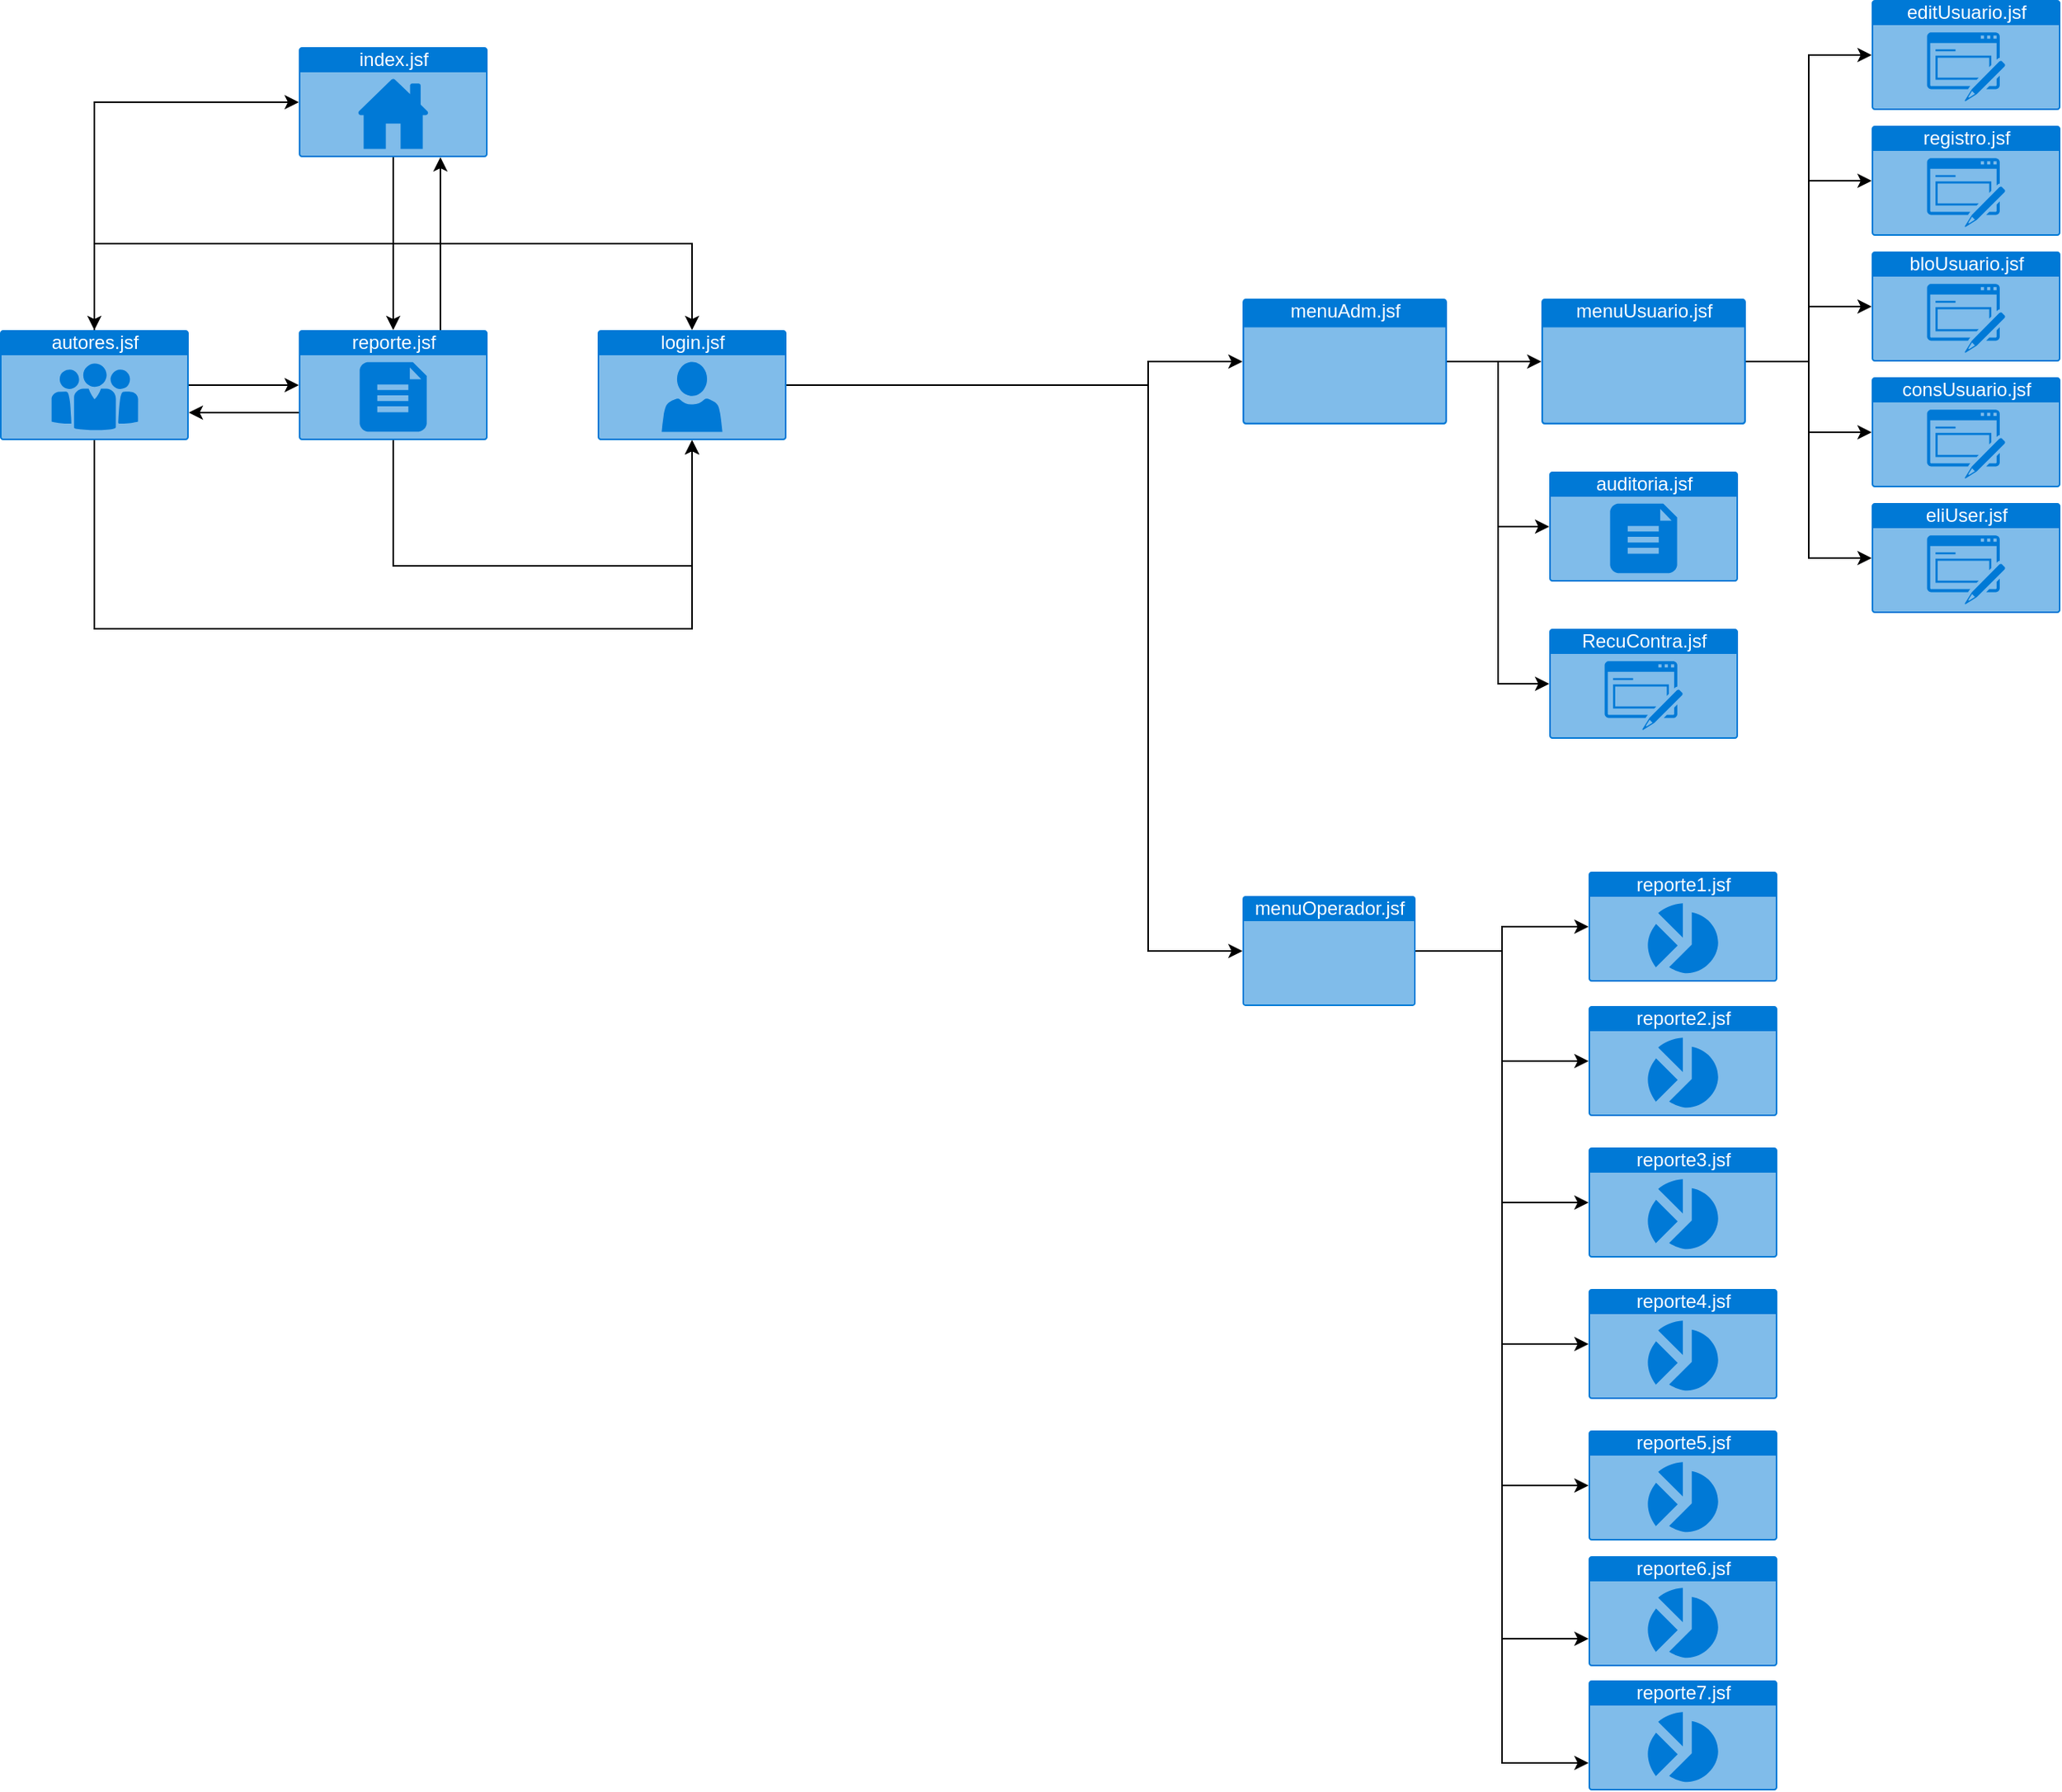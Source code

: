 <mxfile version="14.9.2" type="github">
  <diagram id="slKkDAH2nA_gxa5EpRuj" name="mapaNavegación">
    <mxGraphModel dx="868" dy="508" grid="1" gridSize="10" guides="1" tooltips="1" connect="1" arrows="1" fold="1" page="1" pageScale="1" pageWidth="827" pageHeight="1169" math="0" shadow="0">
      <root>
        <mxCell id="0" />
        <mxCell id="1" parent="0" />
        <mxCell id="r5AlwJAiXxnHD5-CUrwC-1" style="edgeStyle=orthogonalEdgeStyle;rounded=0;orthogonalLoop=1;jettySize=auto;html=1;exitX=0.5;exitY=1;exitDx=0;exitDy=0;exitPerimeter=0;entryX=0.5;entryY=0;entryDx=0;entryDy=0;entryPerimeter=0;" parent="1" source="r5AlwJAiXxnHD5-CUrwC-4" target="r5AlwJAiXxnHD5-CUrwC-13" edge="1">
          <mxGeometry relative="1" as="geometry" />
        </mxCell>
        <mxCell id="r5AlwJAiXxnHD5-CUrwC-2" style="edgeStyle=orthogonalEdgeStyle;rounded=0;orthogonalLoop=1;jettySize=auto;html=1;exitX=0.5;exitY=1;exitDx=0;exitDy=0;exitPerimeter=0;" parent="1" source="r5AlwJAiXxnHD5-CUrwC-4" target="r5AlwJAiXxnHD5-CUrwC-9" edge="1">
          <mxGeometry relative="1" as="geometry" />
        </mxCell>
        <mxCell id="r5AlwJAiXxnHD5-CUrwC-3" style="edgeStyle=orthogonalEdgeStyle;rounded=0;orthogonalLoop=1;jettySize=auto;html=1;exitX=0.5;exitY=1;exitDx=0;exitDy=0;exitPerimeter=0;" parent="1" source="r5AlwJAiXxnHD5-CUrwC-4" target="r5AlwJAiXxnHD5-CUrwC-5" edge="1">
          <mxGeometry relative="1" as="geometry" />
        </mxCell>
        <mxCell id="r5AlwJAiXxnHD5-CUrwC-4" value="index.jsf" style="html=1;strokeColor=none;fillColor=#0079D6;labelPosition=center;verticalLabelPosition=middle;verticalAlign=top;align=center;fontSize=12;outlineConnect=0;spacingTop=-6;fontColor=#FFFFFF;shape=mxgraph.sitemap.home;" parent="1" vertex="1">
          <mxGeometry x="250" y="60" width="120" height="70" as="geometry" />
        </mxCell>
        <mxCell id="u08BsZFnV7eaKjJMaNz5-3" style="edgeStyle=orthogonalEdgeStyle;rounded=0;orthogonalLoop=1;jettySize=auto;html=1;exitX=1;exitY=0.5;exitDx=0;exitDy=0;exitPerimeter=0;" parent="1" source="r5AlwJAiXxnHD5-CUrwC-5" target="u08BsZFnV7eaKjJMaNz5-1" edge="1">
          <mxGeometry relative="1" as="geometry">
            <Array as="points">
              <mxPoint x="790" y="275" />
              <mxPoint x="790" y="260" />
            </Array>
          </mxGeometry>
        </mxCell>
        <mxCell id="u08BsZFnV7eaKjJMaNz5-4" style="edgeStyle=orthogonalEdgeStyle;rounded=0;orthogonalLoop=1;jettySize=auto;html=1;exitX=1;exitY=0.5;exitDx=0;exitDy=0;exitPerimeter=0;" parent="1" source="r5AlwJAiXxnHD5-CUrwC-5" target="u08BsZFnV7eaKjJMaNz5-2" edge="1">
          <mxGeometry relative="1" as="geometry">
            <Array as="points">
              <mxPoint x="790" y="275" />
              <mxPoint x="790" y="635" />
            </Array>
          </mxGeometry>
        </mxCell>
        <mxCell id="r5AlwJAiXxnHD5-CUrwC-5" value="login.jsf&lt;br&gt;" style="html=1;strokeColor=none;fillColor=#0079D6;labelPosition=center;verticalLabelPosition=middle;verticalAlign=top;align=center;fontSize=12;outlineConnect=0;spacingTop=-6;fontColor=#FFFFFF;shape=mxgraph.sitemap.profile;" parent="1" vertex="1">
          <mxGeometry x="440" y="240" width="120" height="70" as="geometry" />
        </mxCell>
        <mxCell id="r5AlwJAiXxnHD5-CUrwC-6" style="edgeStyle=orthogonalEdgeStyle;rounded=0;orthogonalLoop=1;jettySize=auto;html=1;exitX=0.5;exitY=1;exitDx=0;exitDy=0;exitPerimeter=0;" parent="1" source="r5AlwJAiXxnHD5-CUrwC-9" edge="1">
          <mxGeometry relative="1" as="geometry">
            <mxPoint x="500" y="310" as="targetPoint" />
            <Array as="points">
              <mxPoint x="310" y="390" />
              <mxPoint x="500" y="390" />
            </Array>
          </mxGeometry>
        </mxCell>
        <mxCell id="r5AlwJAiXxnHD5-CUrwC-7" style="edgeStyle=orthogonalEdgeStyle;rounded=0;orthogonalLoop=1;jettySize=auto;html=1;exitX=0;exitY=0.75;exitDx=0;exitDy=0;exitPerimeter=0;entryX=1;entryY=0.75;entryDx=0;entryDy=0;entryPerimeter=0;" parent="1" source="r5AlwJAiXxnHD5-CUrwC-9" target="r5AlwJAiXxnHD5-CUrwC-13" edge="1">
          <mxGeometry relative="1" as="geometry" />
        </mxCell>
        <mxCell id="r5AlwJAiXxnHD5-CUrwC-8" style="edgeStyle=orthogonalEdgeStyle;rounded=0;orthogonalLoop=1;jettySize=auto;html=1;exitX=0.75;exitY=0;exitDx=0;exitDy=0;exitPerimeter=0;entryX=0.75;entryY=1;entryDx=0;entryDy=0;entryPerimeter=0;" parent="1" source="r5AlwJAiXxnHD5-CUrwC-9" target="r5AlwJAiXxnHD5-CUrwC-4" edge="1">
          <mxGeometry relative="1" as="geometry" />
        </mxCell>
        <mxCell id="r5AlwJAiXxnHD5-CUrwC-9" value="reporte.jsf" style="html=1;strokeColor=none;fillColor=#0079D6;labelPosition=center;verticalLabelPosition=middle;verticalAlign=top;align=center;fontSize=12;outlineConnect=0;spacingTop=-6;fontColor=#FFFFFF;shape=mxgraph.sitemap.document;" parent="1" vertex="1">
          <mxGeometry x="250" y="240" width="120" height="70" as="geometry" />
        </mxCell>
        <mxCell id="r5AlwJAiXxnHD5-CUrwC-10" style="edgeStyle=orthogonalEdgeStyle;rounded=0;orthogonalLoop=1;jettySize=auto;html=1;exitX=0.5;exitY=1;exitDx=0;exitDy=0;exitPerimeter=0;entryX=0.5;entryY=1;entryDx=0;entryDy=0;entryPerimeter=0;" parent="1" source="r5AlwJAiXxnHD5-CUrwC-13" target="r5AlwJAiXxnHD5-CUrwC-5" edge="1">
          <mxGeometry relative="1" as="geometry">
            <Array as="points">
              <mxPoint x="120" y="430" />
              <mxPoint x="500" y="430" />
            </Array>
          </mxGeometry>
        </mxCell>
        <mxCell id="r5AlwJAiXxnHD5-CUrwC-11" style="edgeStyle=orthogonalEdgeStyle;rounded=0;orthogonalLoop=1;jettySize=auto;html=1;exitX=1;exitY=0.5;exitDx=0;exitDy=0;exitPerimeter=0;entryX=0;entryY=0.5;entryDx=0;entryDy=0;entryPerimeter=0;" parent="1" source="r5AlwJAiXxnHD5-CUrwC-13" target="r5AlwJAiXxnHD5-CUrwC-9" edge="1">
          <mxGeometry relative="1" as="geometry" />
        </mxCell>
        <mxCell id="r5AlwJAiXxnHD5-CUrwC-12" style="edgeStyle=orthogonalEdgeStyle;rounded=0;orthogonalLoop=1;jettySize=auto;html=1;exitX=0.5;exitY=0;exitDx=0;exitDy=0;exitPerimeter=0;entryX=0;entryY=0.5;entryDx=0;entryDy=0;entryPerimeter=0;" parent="1" source="r5AlwJAiXxnHD5-CUrwC-13" target="r5AlwJAiXxnHD5-CUrwC-4" edge="1">
          <mxGeometry relative="1" as="geometry" />
        </mxCell>
        <mxCell id="r5AlwJAiXxnHD5-CUrwC-13" value="autores.jsf" style="html=1;strokeColor=none;fillColor=#0079D6;labelPosition=center;verticalLabelPosition=middle;verticalAlign=top;align=center;fontSize=12;outlineConnect=0;spacingTop=-6;fontColor=#FFFFFF;shape=mxgraph.sitemap.about_us;" parent="1" vertex="1">
          <mxGeometry x="60" y="240" width="120" height="70" as="geometry" />
        </mxCell>
        <mxCell id="ZIqaS8-U01cKpPwVh8nm-4" value="registro.jsf" style="html=1;strokeColor=none;fillColor=#0079D6;labelPosition=center;verticalLabelPosition=middle;verticalAlign=top;align=center;fontSize=12;outlineConnect=0;spacingTop=-6;fontColor=#FFFFFF;shape=mxgraph.sitemap.form;" parent="1" vertex="1">
          <mxGeometry x="1250" y="110" width="120" height="70" as="geometry" />
        </mxCell>
        <mxCell id="u08BsZFnV7eaKjJMaNz5-14" style="edgeStyle=orthogonalEdgeStyle;rounded=0;orthogonalLoop=1;jettySize=auto;html=1;exitX=1;exitY=0.5;exitDx=0;exitDy=0;exitPerimeter=0;entryX=0;entryY=0.5;entryDx=0;entryDy=0;entryPerimeter=0;" parent="1" source="u08BsZFnV7eaKjJMaNz5-1" target="u08BsZFnV7eaKjJMaNz5-13" edge="1">
          <mxGeometry relative="1" as="geometry" />
        </mxCell>
        <mxCell id="u08BsZFnV7eaKjJMaNz5-15" style="edgeStyle=orthogonalEdgeStyle;rounded=0;orthogonalLoop=1;jettySize=auto;html=1;exitX=1;exitY=0.5;exitDx=0;exitDy=0;exitPerimeter=0;entryX=0;entryY=0.5;entryDx=0;entryDy=0;entryPerimeter=0;" parent="1" source="u08BsZFnV7eaKjJMaNz5-1" target="u08BsZFnV7eaKjJMaNz5-7" edge="1">
          <mxGeometry relative="1" as="geometry" />
        </mxCell>
        <mxCell id="iMLeyEUWe8a5Gredpy3f-2" style="edgeStyle=orthogonalEdgeStyle;rounded=0;orthogonalLoop=1;jettySize=auto;html=1;exitX=1;exitY=0.5;exitDx=0;exitDy=0;exitPerimeter=0;" edge="1" parent="1" source="u08BsZFnV7eaKjJMaNz5-1" target="iMLeyEUWe8a5Gredpy3f-1">
          <mxGeometry relative="1" as="geometry" />
        </mxCell>
        <mxCell id="u08BsZFnV7eaKjJMaNz5-1" value="menuAdm.jsf" style="html=1;strokeColor=none;fillColor=#0079D6;labelPosition=center;verticalLabelPosition=middle;verticalAlign=top;align=center;fontSize=12;outlineConnect=0;spacingTop=-6;fontColor=#FFFFFF;shape=mxgraph.sitemap.page;" parent="1" vertex="1">
          <mxGeometry x="850" y="220" width="130" height="80" as="geometry" />
        </mxCell>
        <mxCell id="u08BsZFnV7eaKjJMaNz5-23" style="edgeStyle=orthogonalEdgeStyle;rounded=0;orthogonalLoop=1;jettySize=auto;html=1;exitX=1;exitY=0.5;exitDx=0;exitDy=0;exitPerimeter=0;" parent="1" source="u08BsZFnV7eaKjJMaNz5-2" target="u08BsZFnV7eaKjJMaNz5-18" edge="1">
          <mxGeometry relative="1" as="geometry" />
        </mxCell>
        <mxCell id="u08BsZFnV7eaKjJMaNz5-24" style="edgeStyle=orthogonalEdgeStyle;rounded=0;orthogonalLoop=1;jettySize=auto;html=1;exitX=1;exitY=0.5;exitDx=0;exitDy=0;exitPerimeter=0;entryX=0;entryY=0.5;entryDx=0;entryDy=0;entryPerimeter=0;" parent="1" source="u08BsZFnV7eaKjJMaNz5-2" target="u08BsZFnV7eaKjJMaNz5-19" edge="1">
          <mxGeometry relative="1" as="geometry" />
        </mxCell>
        <mxCell id="u08BsZFnV7eaKjJMaNz5-25" style="edgeStyle=orthogonalEdgeStyle;rounded=0;orthogonalLoop=1;jettySize=auto;html=1;exitX=1;exitY=0.5;exitDx=0;exitDy=0;exitPerimeter=0;entryX=0;entryY=0.5;entryDx=0;entryDy=0;entryPerimeter=0;" parent="1" source="u08BsZFnV7eaKjJMaNz5-2" target="u08BsZFnV7eaKjJMaNz5-20" edge="1">
          <mxGeometry relative="1" as="geometry" />
        </mxCell>
        <mxCell id="u08BsZFnV7eaKjJMaNz5-26" style="edgeStyle=orthogonalEdgeStyle;rounded=0;orthogonalLoop=1;jettySize=auto;html=1;exitX=1;exitY=0.5;exitDx=0;exitDy=0;exitPerimeter=0;entryX=0;entryY=0.5;entryDx=0;entryDy=0;entryPerimeter=0;" parent="1" source="u08BsZFnV7eaKjJMaNz5-2" target="u08BsZFnV7eaKjJMaNz5-21" edge="1">
          <mxGeometry relative="1" as="geometry" />
        </mxCell>
        <mxCell id="u08BsZFnV7eaKjJMaNz5-27" style="edgeStyle=orthogonalEdgeStyle;rounded=0;orthogonalLoop=1;jettySize=auto;html=1;exitX=1;exitY=0.5;exitDx=0;exitDy=0;exitPerimeter=0;entryX=0;entryY=0.5;entryDx=0;entryDy=0;entryPerimeter=0;" parent="1" source="u08BsZFnV7eaKjJMaNz5-2" target="u08BsZFnV7eaKjJMaNz5-22" edge="1">
          <mxGeometry relative="1" as="geometry" />
        </mxCell>
        <mxCell id="XZ9ivbLzpLn0UJ7FXuqi-3" style="edgeStyle=orthogonalEdgeStyle;rounded=0;orthogonalLoop=1;jettySize=auto;html=1;exitX=1;exitY=0.5;exitDx=0;exitDy=0;exitPerimeter=0;entryX=0;entryY=0.75;entryDx=0;entryDy=0;entryPerimeter=0;" parent="1" source="u08BsZFnV7eaKjJMaNz5-2" target="XZ9ivbLzpLn0UJ7FXuqi-1" edge="1">
          <mxGeometry relative="1" as="geometry" />
        </mxCell>
        <mxCell id="XZ9ivbLzpLn0UJ7FXuqi-4" style="edgeStyle=orthogonalEdgeStyle;rounded=0;orthogonalLoop=1;jettySize=auto;html=1;exitX=1;exitY=0.5;exitDx=0;exitDy=0;exitPerimeter=0;entryX=0;entryY=0.75;entryDx=0;entryDy=0;entryPerimeter=0;" parent="1" source="u08BsZFnV7eaKjJMaNz5-2" target="XZ9ivbLzpLn0UJ7FXuqi-2" edge="1">
          <mxGeometry relative="1" as="geometry" />
        </mxCell>
        <mxCell id="u08BsZFnV7eaKjJMaNz5-2" value="menuOperador.jsf" style="html=1;strokeColor=none;fillColor=#0079D6;labelPosition=center;verticalLabelPosition=middle;verticalAlign=top;align=center;fontSize=12;outlineConnect=0;spacingTop=-6;fontColor=#FFFFFF;shape=mxgraph.sitemap.page;" parent="1" vertex="1">
          <mxGeometry x="850" y="600" width="110" height="70" as="geometry" />
        </mxCell>
        <mxCell id="u08BsZFnV7eaKjJMaNz5-7" value="RecuContra.jsf" style="html=1;strokeColor=none;fillColor=#0079D6;labelPosition=center;verticalLabelPosition=middle;verticalAlign=top;align=center;fontSize=12;outlineConnect=0;spacingTop=-6;fontColor=#FFFFFF;shape=mxgraph.sitemap.form;" parent="1" vertex="1">
          <mxGeometry x="1045" y="430" width="120" height="70" as="geometry" />
        </mxCell>
        <mxCell id="u08BsZFnV7eaKjJMaNz5-8" value="bloUsuario.jsf" style="html=1;strokeColor=none;fillColor=#0079D6;labelPosition=center;verticalLabelPosition=middle;verticalAlign=top;align=center;fontSize=12;outlineConnect=0;spacingTop=-6;fontColor=#FFFFFF;shape=mxgraph.sitemap.form;" parent="1" vertex="1">
          <mxGeometry x="1250" y="190" width="120" height="70" as="geometry" />
        </mxCell>
        <mxCell id="u08BsZFnV7eaKjJMaNz5-10" value="consUsuario.jsf" style="html=1;strokeColor=none;fillColor=#0079D6;labelPosition=center;verticalLabelPosition=middle;verticalAlign=top;align=center;fontSize=12;outlineConnect=0;spacingTop=-6;fontColor=#FFFFFF;shape=mxgraph.sitemap.form;" parent="1" vertex="1">
          <mxGeometry x="1250" y="270" width="120" height="70" as="geometry" />
        </mxCell>
        <mxCell id="u08BsZFnV7eaKjJMaNz5-13" value="auditoria.jsf" style="html=1;strokeColor=none;fillColor=#0079D6;labelPosition=center;verticalLabelPosition=middle;verticalAlign=top;align=center;fontSize=12;outlineConnect=0;spacingTop=-6;fontColor=#FFFFFF;shape=mxgraph.sitemap.document;" parent="1" vertex="1">
          <mxGeometry x="1045" y="330" width="120" height="70" as="geometry" />
        </mxCell>
        <mxCell id="u08BsZFnV7eaKjJMaNz5-18" value="reporte1.jsf" style="html=1;strokeColor=none;fillColor=#0079D6;labelPosition=center;verticalLabelPosition=middle;verticalAlign=top;align=center;fontSize=12;outlineConnect=0;spacingTop=-6;fontColor=#FFFFFF;shape=mxgraph.sitemap.chart;" parent="1" vertex="1">
          <mxGeometry x="1070" y="584.5" width="120" height="70" as="geometry" />
        </mxCell>
        <mxCell id="u08BsZFnV7eaKjJMaNz5-19" value="reporte2.jsf" style="html=1;strokeColor=none;fillColor=#0079D6;labelPosition=center;verticalLabelPosition=middle;verticalAlign=top;align=center;fontSize=12;outlineConnect=0;spacingTop=-6;fontColor=#FFFFFF;shape=mxgraph.sitemap.chart;" parent="1" vertex="1">
          <mxGeometry x="1070" y="670" width="120" height="70" as="geometry" />
        </mxCell>
        <mxCell id="u08BsZFnV7eaKjJMaNz5-20" value="reporte3.jsf" style="html=1;strokeColor=none;fillColor=#0079D6;labelPosition=center;verticalLabelPosition=middle;verticalAlign=top;align=center;fontSize=12;outlineConnect=0;spacingTop=-6;fontColor=#FFFFFF;shape=mxgraph.sitemap.chart;" parent="1" vertex="1">
          <mxGeometry x="1070" y="760" width="120" height="70" as="geometry" />
        </mxCell>
        <mxCell id="u08BsZFnV7eaKjJMaNz5-21" value="reporte4.jsf" style="html=1;strokeColor=none;fillColor=#0079D6;labelPosition=center;verticalLabelPosition=middle;verticalAlign=top;align=center;fontSize=12;outlineConnect=0;spacingTop=-6;fontColor=#FFFFFF;shape=mxgraph.sitemap.chart;" parent="1" vertex="1">
          <mxGeometry x="1070" y="850" width="120" height="70" as="geometry" />
        </mxCell>
        <mxCell id="u08BsZFnV7eaKjJMaNz5-22" value="reporte5.jsf" style="html=1;strokeColor=none;fillColor=#0079D6;labelPosition=center;verticalLabelPosition=middle;verticalAlign=top;align=center;fontSize=12;outlineConnect=0;spacingTop=-6;fontColor=#FFFFFF;shape=mxgraph.sitemap.chart;" parent="1" vertex="1">
          <mxGeometry x="1070" y="940" width="120" height="70" as="geometry" />
        </mxCell>
        <mxCell id="XZ9ivbLzpLn0UJ7FXuqi-1" value="reporte6.jsf" style="html=1;strokeColor=none;fillColor=#0079D6;labelPosition=center;verticalLabelPosition=middle;verticalAlign=top;align=center;fontSize=12;outlineConnect=0;spacingTop=-6;fontColor=#FFFFFF;shape=mxgraph.sitemap.chart;" parent="1" vertex="1">
          <mxGeometry x="1070" y="1020" width="120" height="70" as="geometry" />
        </mxCell>
        <mxCell id="XZ9ivbLzpLn0UJ7FXuqi-2" value="reporte7.jsf" style="html=1;strokeColor=none;fillColor=#0079D6;labelPosition=center;verticalLabelPosition=middle;verticalAlign=top;align=center;fontSize=12;outlineConnect=0;spacingTop=-6;fontColor=#FFFFFF;shape=mxgraph.sitemap.chart;" parent="1" vertex="1">
          <mxGeometry x="1070" y="1099" width="120" height="70" as="geometry" />
        </mxCell>
        <mxCell id="iMLeyEUWe8a5Gredpy3f-5" style="edgeStyle=orthogonalEdgeStyle;rounded=0;orthogonalLoop=1;jettySize=auto;html=1;entryX=0;entryY=0.5;entryDx=0;entryDy=0;entryPerimeter=0;" edge="1" parent="1" source="iMLeyEUWe8a5Gredpy3f-1" target="iMLeyEUWe8a5Gredpy3f-3">
          <mxGeometry relative="1" as="geometry" />
        </mxCell>
        <mxCell id="iMLeyEUWe8a5Gredpy3f-6" style="edgeStyle=orthogonalEdgeStyle;rounded=0;orthogonalLoop=1;jettySize=auto;html=1;entryX=0;entryY=0.5;entryDx=0;entryDy=0;entryPerimeter=0;" edge="1" parent="1" source="iMLeyEUWe8a5Gredpy3f-1" target="ZIqaS8-U01cKpPwVh8nm-4">
          <mxGeometry relative="1" as="geometry" />
        </mxCell>
        <mxCell id="iMLeyEUWe8a5Gredpy3f-7" style="edgeStyle=orthogonalEdgeStyle;rounded=0;orthogonalLoop=1;jettySize=auto;html=1;entryX=0;entryY=0.5;entryDx=0;entryDy=0;entryPerimeter=0;" edge="1" parent="1" source="iMLeyEUWe8a5Gredpy3f-1" target="u08BsZFnV7eaKjJMaNz5-8">
          <mxGeometry relative="1" as="geometry" />
        </mxCell>
        <mxCell id="iMLeyEUWe8a5Gredpy3f-8" style="edgeStyle=orthogonalEdgeStyle;rounded=0;orthogonalLoop=1;jettySize=auto;html=1;" edge="1" parent="1" source="iMLeyEUWe8a5Gredpy3f-1" target="u08BsZFnV7eaKjJMaNz5-10">
          <mxGeometry relative="1" as="geometry" />
        </mxCell>
        <mxCell id="iMLeyEUWe8a5Gredpy3f-9" style="edgeStyle=orthogonalEdgeStyle;rounded=0;orthogonalLoop=1;jettySize=auto;html=1;entryX=0;entryY=0.5;entryDx=0;entryDy=0;entryPerimeter=0;" edge="1" parent="1" source="iMLeyEUWe8a5Gredpy3f-1" target="iMLeyEUWe8a5Gredpy3f-4">
          <mxGeometry relative="1" as="geometry" />
        </mxCell>
        <mxCell id="iMLeyEUWe8a5Gredpy3f-1" value="menuUsuario.jsf" style="html=1;strokeColor=none;fillColor=#0079D6;labelPosition=center;verticalLabelPosition=middle;verticalAlign=top;align=center;fontSize=12;outlineConnect=0;spacingTop=-6;fontColor=#FFFFFF;shape=mxgraph.sitemap.page;" vertex="1" parent="1">
          <mxGeometry x="1040" y="220" width="130" height="80" as="geometry" />
        </mxCell>
        <mxCell id="iMLeyEUWe8a5Gredpy3f-3" value="editUsuario.jsf" style="html=1;strokeColor=none;fillColor=#0079D6;labelPosition=center;verticalLabelPosition=middle;verticalAlign=top;align=center;fontSize=12;outlineConnect=0;spacingTop=-6;fontColor=#FFFFFF;shape=mxgraph.sitemap.form;" vertex="1" parent="1">
          <mxGeometry x="1250" y="30" width="120" height="70" as="geometry" />
        </mxCell>
        <mxCell id="iMLeyEUWe8a5Gredpy3f-4" value="eliUser.jsf" style="html=1;strokeColor=none;fillColor=#0079D6;labelPosition=center;verticalLabelPosition=middle;verticalAlign=top;align=center;fontSize=12;outlineConnect=0;spacingTop=-6;fontColor=#FFFFFF;shape=mxgraph.sitemap.form;" vertex="1" parent="1">
          <mxGeometry x="1250" y="350" width="120" height="70" as="geometry" />
        </mxCell>
      </root>
    </mxGraphModel>
  </diagram>
</mxfile>
